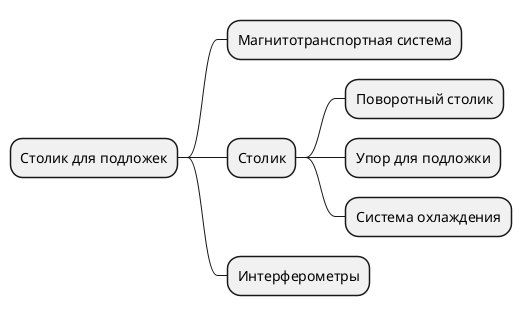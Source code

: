 @startmindmap
* Столик для подложек
** Магнитотранспортная система
** Столик
*** Поворотный столик
*** Упор для подложки
*** Система охлаждения
** Интерферометры
@endmindmap